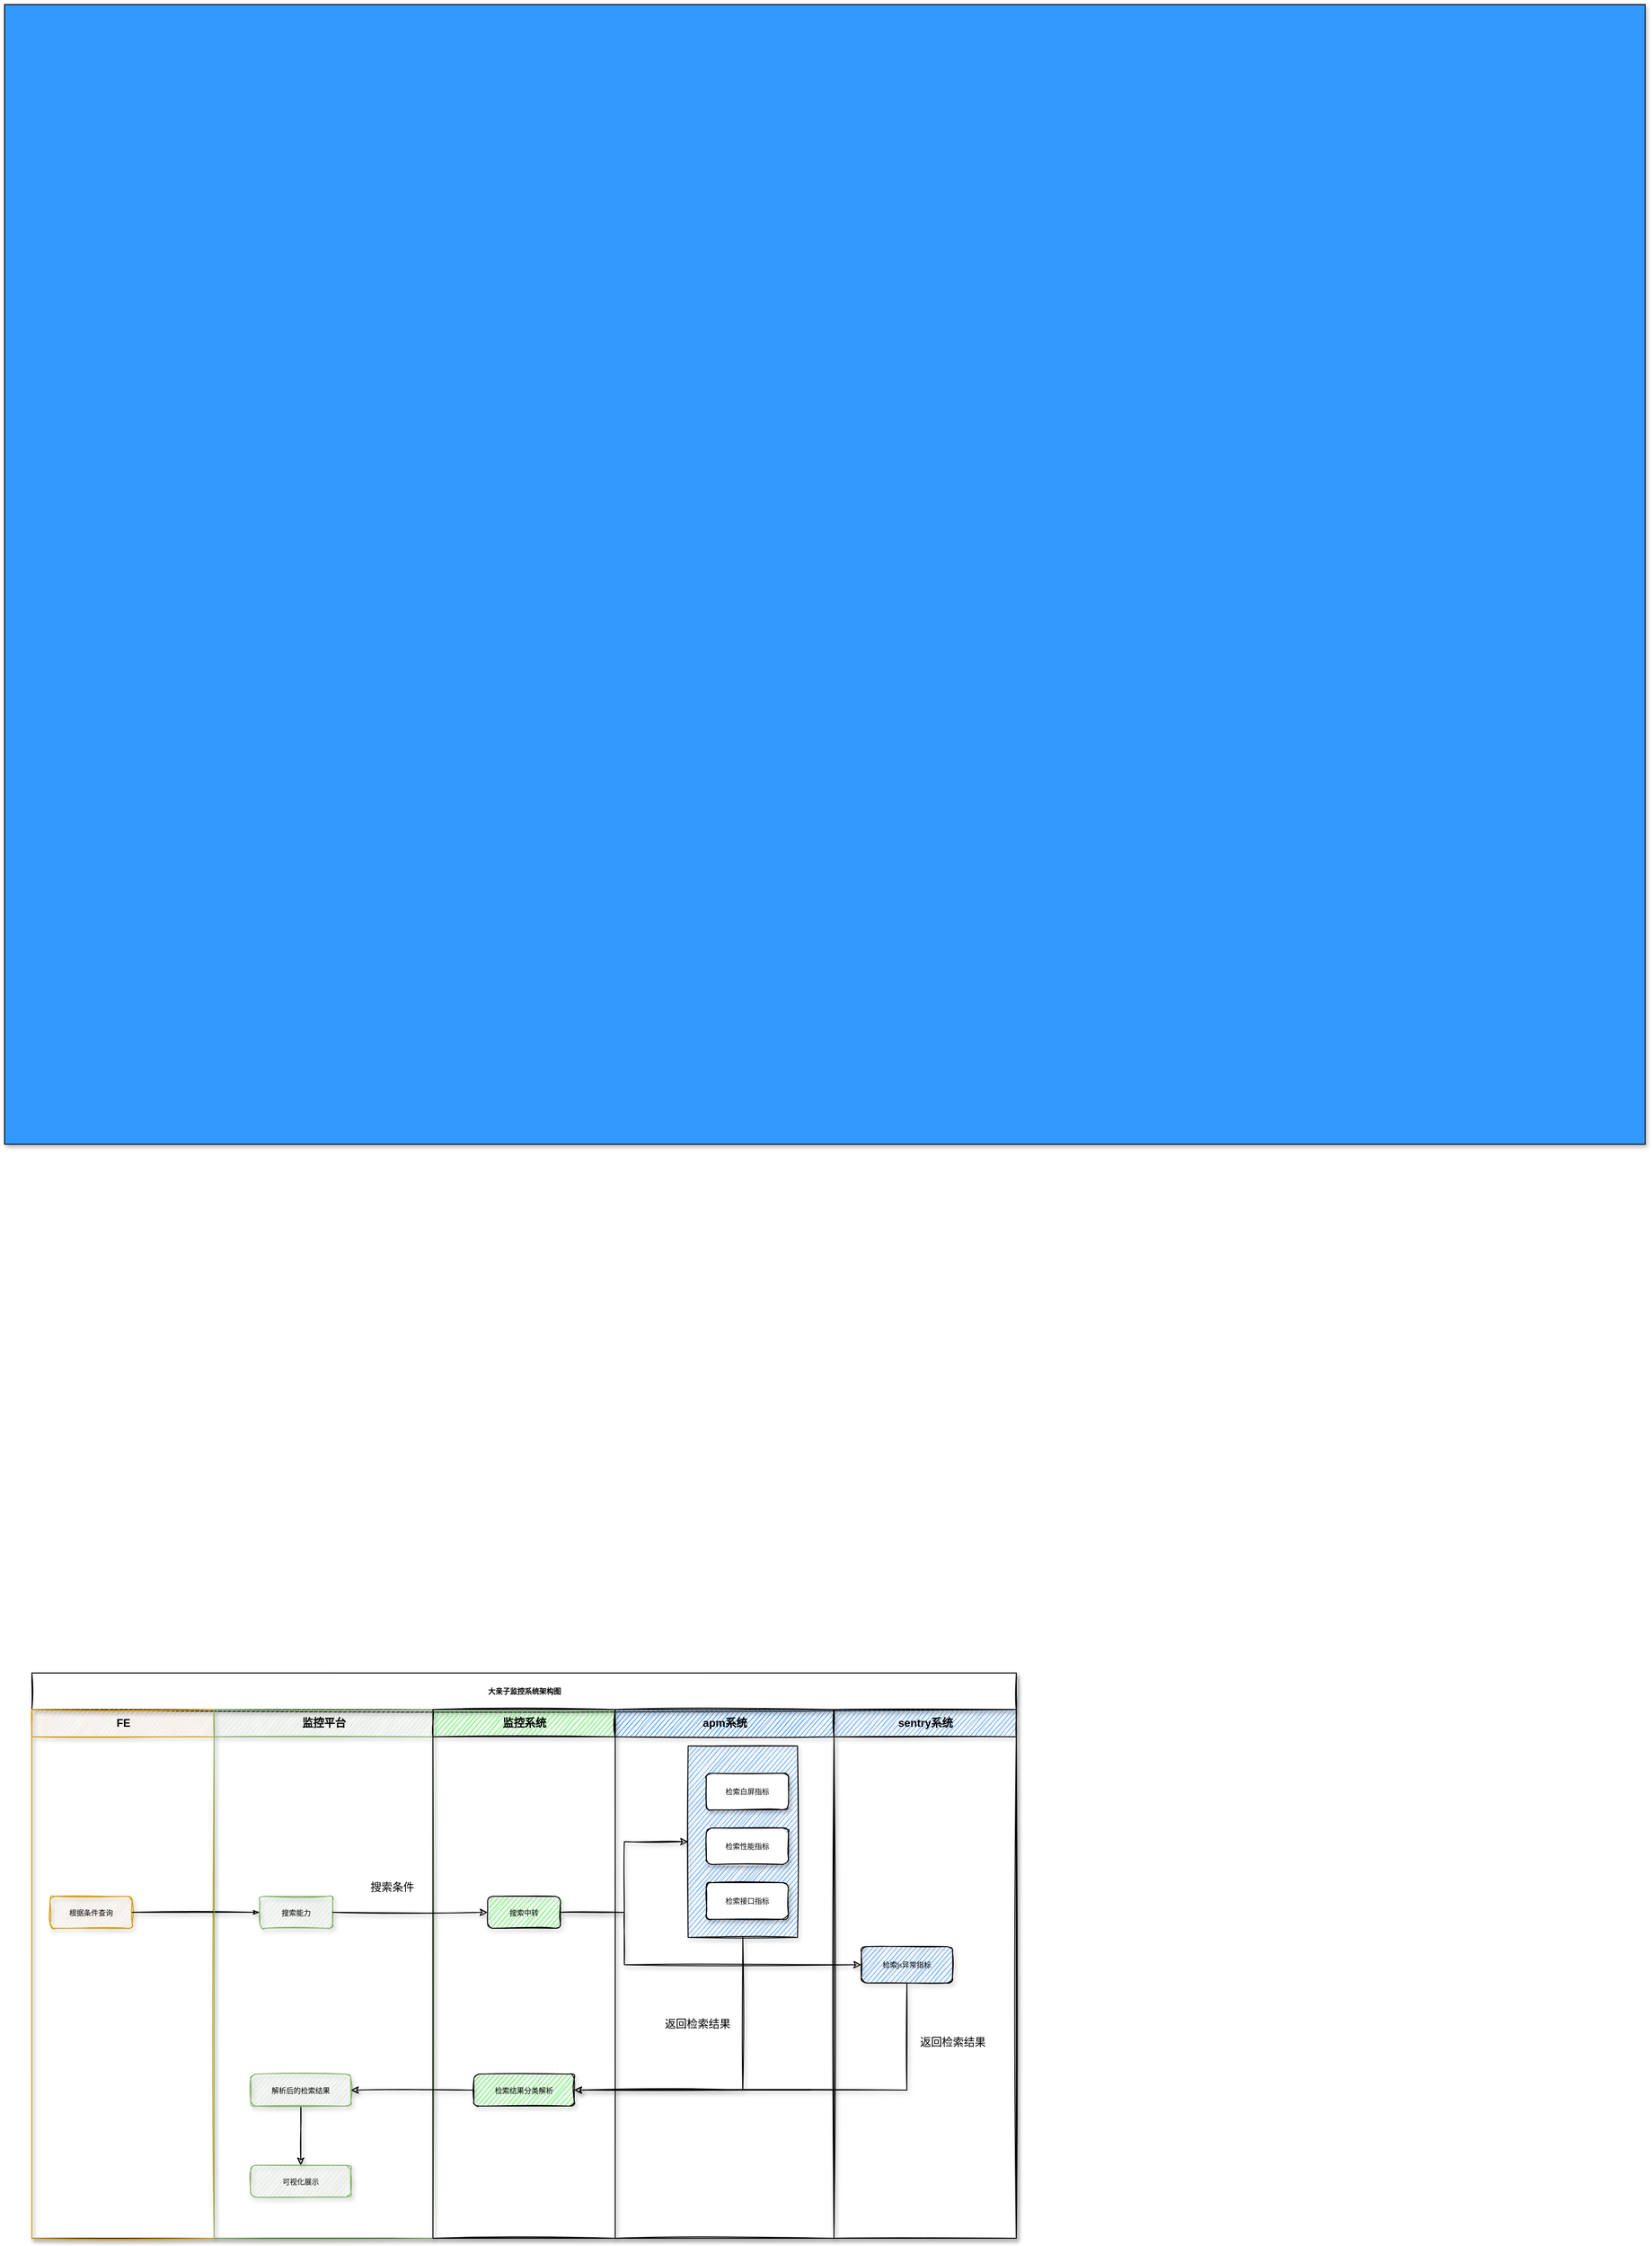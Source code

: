<mxfile version="20.4.1" type="github">
  <diagram name="Page-1" id="74e2e168-ea6b-b213-b513-2b3c1d86103e">
    <mxGraphModel dx="1455" dy="3407" grid="1" gridSize="10" guides="1" tooltips="1" connect="1" arrows="1" fold="1" page="1" pageScale="1" pageWidth="1100" pageHeight="850" background="none" math="0" shadow="0">
      <root>
        <mxCell id="0" />
        <mxCell id="1" parent="0" />
        <mxCell id="LR1aAYArKkP1EbdD9pHU-43" value="" style="rounded=0;whiteSpace=wrap;html=1;shadow=1;fillColor=#FFFFFF;" vertex="1" parent="1">
          <mxGeometry x="70" y="40" width="1080" height="620" as="geometry" />
        </mxCell>
        <mxCell id="77e6c97f196da883-1" value="大亲子监控系统架构图" style="swimlane;html=1;childLayout=stackLayout;startSize=40;rounded=0;shadow=1;labelBackgroundColor=none;strokeWidth=1;fontFamily=Verdana;fontSize=8;align=center;sketch=1;" parent="1" vertex="1">
          <mxGeometry x="70" y="40" width="1080" height="620" as="geometry" />
        </mxCell>
        <mxCell id="77e6c97f196da883-2" value="FE" style="swimlane;html=1;startSize=30;sketch=1;shadow=1;fillColor=#ffe6cc;strokeColor=#d79b00;" parent="77e6c97f196da883-1" vertex="1">
          <mxGeometry y="40" width="200" height="580" as="geometry" />
        </mxCell>
        <mxCell id="77e6c97f196da883-8" value="根据条件查询" style="rounded=1;whiteSpace=wrap;html=1;shadow=1;labelBackgroundColor=none;strokeWidth=1;fontFamily=Verdana;fontSize=8;align=center;sketch=1;fillColor=#ffe6cc;strokeColor=#d79b00;" parent="77e6c97f196da883-2" vertex="1">
          <mxGeometry x="20" y="205" width="90" height="35" as="geometry" />
        </mxCell>
        <mxCell id="77e6c97f196da883-26" style="edgeStyle=orthogonalEdgeStyle;rounded=1;html=1;labelBackgroundColor=none;startArrow=none;startFill=0;startSize=5;endArrow=classicThin;endFill=1;endSize=5;jettySize=auto;orthogonalLoop=1;strokeWidth=1;fontFamily=Verdana;fontSize=8;sketch=1;shadow=1;" parent="77e6c97f196da883-1" source="77e6c97f196da883-8" target="77e6c97f196da883-11" edge="1">
          <mxGeometry relative="1" as="geometry" />
        </mxCell>
        <mxCell id="77e6c97f196da883-3" value="监控平台" style="swimlane;html=1;startSize=30;sketch=1;shadow=1;fillColor=#d5e8d4;strokeColor=#82b366;" parent="77e6c97f196da883-1" vertex="1">
          <mxGeometry x="200" y="40" width="240" height="580" as="geometry" />
        </mxCell>
        <mxCell id="77e6c97f196da883-11" value="搜索能力" style="rounded=1;whiteSpace=wrap;html=1;shadow=1;labelBackgroundColor=none;strokeWidth=1;fontFamily=Verdana;fontSize=8;align=center;sketch=1;fillColor=#d5e8d4;strokeColor=#82b366;" parent="77e6c97f196da883-3" vertex="1">
          <mxGeometry x="50" y="205" width="80" height="35" as="geometry" />
        </mxCell>
        <mxCell id="LR1aAYArKkP1EbdD9pHU-27" style="edgeStyle=orthogonalEdgeStyle;rounded=0;orthogonalLoop=1;jettySize=auto;html=1;entryX=0.5;entryY=0;entryDx=0;entryDy=0;sketch=1;shadow=1;" edge="1" parent="77e6c97f196da883-3" source="LR1aAYArKkP1EbdD9pHU-19" target="LR1aAYArKkP1EbdD9pHU-20">
          <mxGeometry relative="1" as="geometry" />
        </mxCell>
        <mxCell id="LR1aAYArKkP1EbdD9pHU-19" value="解析后的检索结果" style="rounded=1;whiteSpace=wrap;html=1;shadow=1;labelBackgroundColor=none;strokeWidth=1;fontFamily=Verdana;fontSize=8;align=center;sketch=1;fillColor=#d5e8d4;strokeColor=#82b366;" vertex="1" parent="77e6c97f196da883-3">
          <mxGeometry x="40" y="400" width="110" height="35" as="geometry" />
        </mxCell>
        <mxCell id="LR1aAYArKkP1EbdD9pHU-20" value="可视化展示" style="rounded=1;whiteSpace=wrap;html=1;shadow=1;labelBackgroundColor=none;strokeWidth=1;fontFamily=Verdana;fontSize=8;align=center;sketch=1;fillColor=#d5e8d4;strokeColor=#82b366;" vertex="1" parent="77e6c97f196da883-3">
          <mxGeometry x="40" y="500" width="110" height="35" as="geometry" />
        </mxCell>
        <mxCell id="LR1aAYArKkP1EbdD9pHU-4" value="搜索条件" style="text;html=1;align=center;verticalAlign=middle;resizable=0;points=[];autosize=1;sketch=1;shadow=1;" vertex="1" parent="77e6c97f196da883-3">
          <mxGeometry x="160" y="180" width="70" height="30" as="geometry" />
        </mxCell>
        <mxCell id="LR1aAYArKkP1EbdD9pHU-26" style="edgeStyle=orthogonalEdgeStyle;rounded=0;orthogonalLoop=1;jettySize=auto;html=1;entryX=1;entryY=0.5;entryDx=0;entryDy=0;sketch=1;shadow=1;" edge="1" parent="77e6c97f196da883-1" source="LR1aAYArKkP1EbdD9pHU-18" target="LR1aAYArKkP1EbdD9pHU-19">
          <mxGeometry relative="1" as="geometry" />
        </mxCell>
        <mxCell id="LR1aAYArKkP1EbdD9pHU-32" style="edgeStyle=orthogonalEdgeStyle;rounded=0;orthogonalLoop=1;jettySize=auto;html=1;entryX=1;entryY=0.5;entryDx=0;entryDy=0;exitX=0.5;exitY=1;exitDx=0;exitDy=0;sketch=1;shadow=1;" edge="1" parent="77e6c97f196da883-1" source="LR1aAYArKkP1EbdD9pHU-11" target="LR1aAYArKkP1EbdD9pHU-18">
          <mxGeometry relative="1" as="geometry">
            <mxPoint x="975" y="380" as="sourcePoint" />
          </mxGeometry>
        </mxCell>
        <mxCell id="77e6c97f196da883-4" value="监控系统" style="swimlane;html=1;startSize=30;sketch=1;shadow=1;fillColor=#33FF33;" parent="77e6c97f196da883-1" vertex="1">
          <mxGeometry x="440" y="40" width="200" height="580" as="geometry" />
        </mxCell>
        <mxCell id="77e6c97f196da883-12" value="搜索中转" style="rounded=1;whiteSpace=wrap;html=1;shadow=1;labelBackgroundColor=none;strokeWidth=1;fontFamily=Verdana;fontSize=8;align=center;sketch=1;fillColor=#33FF33;" parent="77e6c97f196da883-4" vertex="1">
          <mxGeometry x="60" y="205" width="80" height="35" as="geometry" />
        </mxCell>
        <mxCell id="LR1aAYArKkP1EbdD9pHU-18" value="检索结果分类解析" style="rounded=1;whiteSpace=wrap;html=1;shadow=1;labelBackgroundColor=none;strokeWidth=1;fontFamily=Verdana;fontSize=8;align=center;sketch=1;fillColor=#33FF33;" vertex="1" parent="77e6c97f196da883-4">
          <mxGeometry x="45" y="400" width="110" height="35" as="geometry" />
        </mxCell>
        <mxCell id="77e6c97f196da883-5" value="apm系统" style="swimlane;html=1;startSize=30;sketch=1;shadow=1;fillColor=#007FFF;" parent="77e6c97f196da883-1" vertex="1">
          <mxGeometry x="640" y="40" width="240" height="580" as="geometry" />
        </mxCell>
        <mxCell id="LR1aAYArKkP1EbdD9pHU-14" value="" style="rounded=0;whiteSpace=wrap;html=1;shadow=1;labelBackgroundColor=none;strokeWidth=1;fontFamily=Verdana;fontSize=8;align=center;sketch=1;fillColor=#3399FF;" vertex="1" parent="77e6c97f196da883-5">
          <mxGeometry x="80" y="40" width="120" height="210" as="geometry" />
        </mxCell>
        <mxCell id="LR1aAYArKkP1EbdD9pHU-5" value="检索白屏指标" style="rounded=1;whiteSpace=wrap;html=1;shadow=1;labelBackgroundColor=none;strokeWidth=1;fontFamily=Verdana;fontSize=8;align=center;sketch=1;" vertex="1" parent="77e6c97f196da883-5">
          <mxGeometry x="100" y="70" width="90" height="40" as="geometry" />
        </mxCell>
        <mxCell id="LR1aAYArKkP1EbdD9pHU-6" value="检索性能指标" style="rounded=1;whiteSpace=wrap;html=1;shadow=1;labelBackgroundColor=none;strokeWidth=1;fontFamily=Verdana;fontSize=8;align=center;sketch=1;" vertex="1" parent="77e6c97f196da883-5">
          <mxGeometry x="100" y="130" width="90" height="40" as="geometry" />
        </mxCell>
        <mxCell id="LR1aAYArKkP1EbdD9pHU-7" value="检索接口指标" style="rounded=1;whiteSpace=wrap;html=1;shadow=1;labelBackgroundColor=none;strokeWidth=1;fontFamily=Verdana;fontSize=8;align=center;sketch=1;" vertex="1" parent="77e6c97f196da883-5">
          <mxGeometry x="100" y="190" width="90" height="40" as="geometry" />
        </mxCell>
        <mxCell id="LR1aAYArKkP1EbdD9pHU-24" value="返回检索结果" style="text;html=1;align=center;verticalAlign=middle;resizable=0;points=[];autosize=1;sketch=1;shadow=1;" vertex="1" parent="77e6c97f196da883-5">
          <mxGeometry x="40" y="330" width="100" height="30" as="geometry" />
        </mxCell>
        <mxCell id="77e6c97f196da883-7" value="sentry系统" style="swimlane;html=1;startSize=30;sketch=1;shadow=1;fillColor=#3399FF;" parent="77e6c97f196da883-1" vertex="1">
          <mxGeometry x="880" y="40" width="200" height="580" as="geometry" />
        </mxCell>
        <mxCell id="LR1aAYArKkP1EbdD9pHU-11" value="检索js异常指标" style="rounded=1;whiteSpace=wrap;html=1;shadow=1;labelBackgroundColor=none;strokeWidth=1;fontFamily=Verdana;fontSize=8;align=center;sketch=1;fillColor=#3399FF;" vertex="1" parent="77e6c97f196da883-7">
          <mxGeometry x="30" y="260" width="100" height="40" as="geometry" />
        </mxCell>
        <mxCell id="LR1aAYArKkP1EbdD9pHU-25" value="返回检索结果" style="text;html=1;align=center;verticalAlign=middle;resizable=0;points=[];autosize=1;sketch=1;shadow=1;" vertex="1" parent="77e6c97f196da883-7">
          <mxGeometry x="80" y="350" width="100" height="30" as="geometry" />
        </mxCell>
        <mxCell id="LR1aAYArKkP1EbdD9pHU-21" style="edgeStyle=orthogonalEdgeStyle;rounded=0;orthogonalLoop=1;jettySize=auto;html=1;entryX=1;entryY=0.5;entryDx=0;entryDy=0;exitX=0.5;exitY=1;exitDx=0;exitDy=0;sketch=1;shadow=1;" edge="1" parent="77e6c97f196da883-1" source="LR1aAYArKkP1EbdD9pHU-14" target="LR1aAYArKkP1EbdD9pHU-18">
          <mxGeometry relative="1" as="geometry">
            <Array as="points">
              <mxPoint x="780" y="458" />
            </Array>
          </mxGeometry>
        </mxCell>
        <mxCell id="LR1aAYArKkP1EbdD9pHU-28" style="edgeStyle=orthogonalEdgeStyle;rounded=0;orthogonalLoop=1;jettySize=auto;html=1;entryX=0;entryY=0.5;entryDx=0;entryDy=0;sketch=1;shadow=1;" edge="1" parent="77e6c97f196da883-1" source="77e6c97f196da883-11" target="77e6c97f196da883-12">
          <mxGeometry relative="1" as="geometry" />
        </mxCell>
        <mxCell id="LR1aAYArKkP1EbdD9pHU-40" style="edgeStyle=orthogonalEdgeStyle;rounded=0;sketch=1;orthogonalLoop=1;jettySize=auto;html=1;shadow=1;" edge="1" parent="77e6c97f196da883-1" source="77e6c97f196da883-12" target="LR1aAYArKkP1EbdD9pHU-14">
          <mxGeometry relative="1" as="geometry" />
        </mxCell>
        <mxCell id="LR1aAYArKkP1EbdD9pHU-41" style="edgeStyle=orthogonalEdgeStyle;rounded=0;sketch=1;orthogonalLoop=1;jettySize=auto;html=1;entryX=0;entryY=0.5;entryDx=0;entryDy=0;shadow=1;" edge="1" parent="77e6c97f196da883-1" source="77e6c97f196da883-12" target="LR1aAYArKkP1EbdD9pHU-11">
          <mxGeometry relative="1" as="geometry">
            <Array as="points">
              <mxPoint x="650" y="263" />
              <mxPoint x="650" y="320" />
            </Array>
          </mxGeometry>
        </mxCell>
        <mxCell id="LR1aAYArKkP1EbdD9pHU-42" value="" style="rounded=0;whiteSpace=wrap;html=1;shadow=1;fillColor=#3399FF;" vertex="1" parent="1">
          <mxGeometry x="40" y="-1790" width="1800" height="1250" as="geometry" />
        </mxCell>
      </root>
    </mxGraphModel>
  </diagram>
</mxfile>
